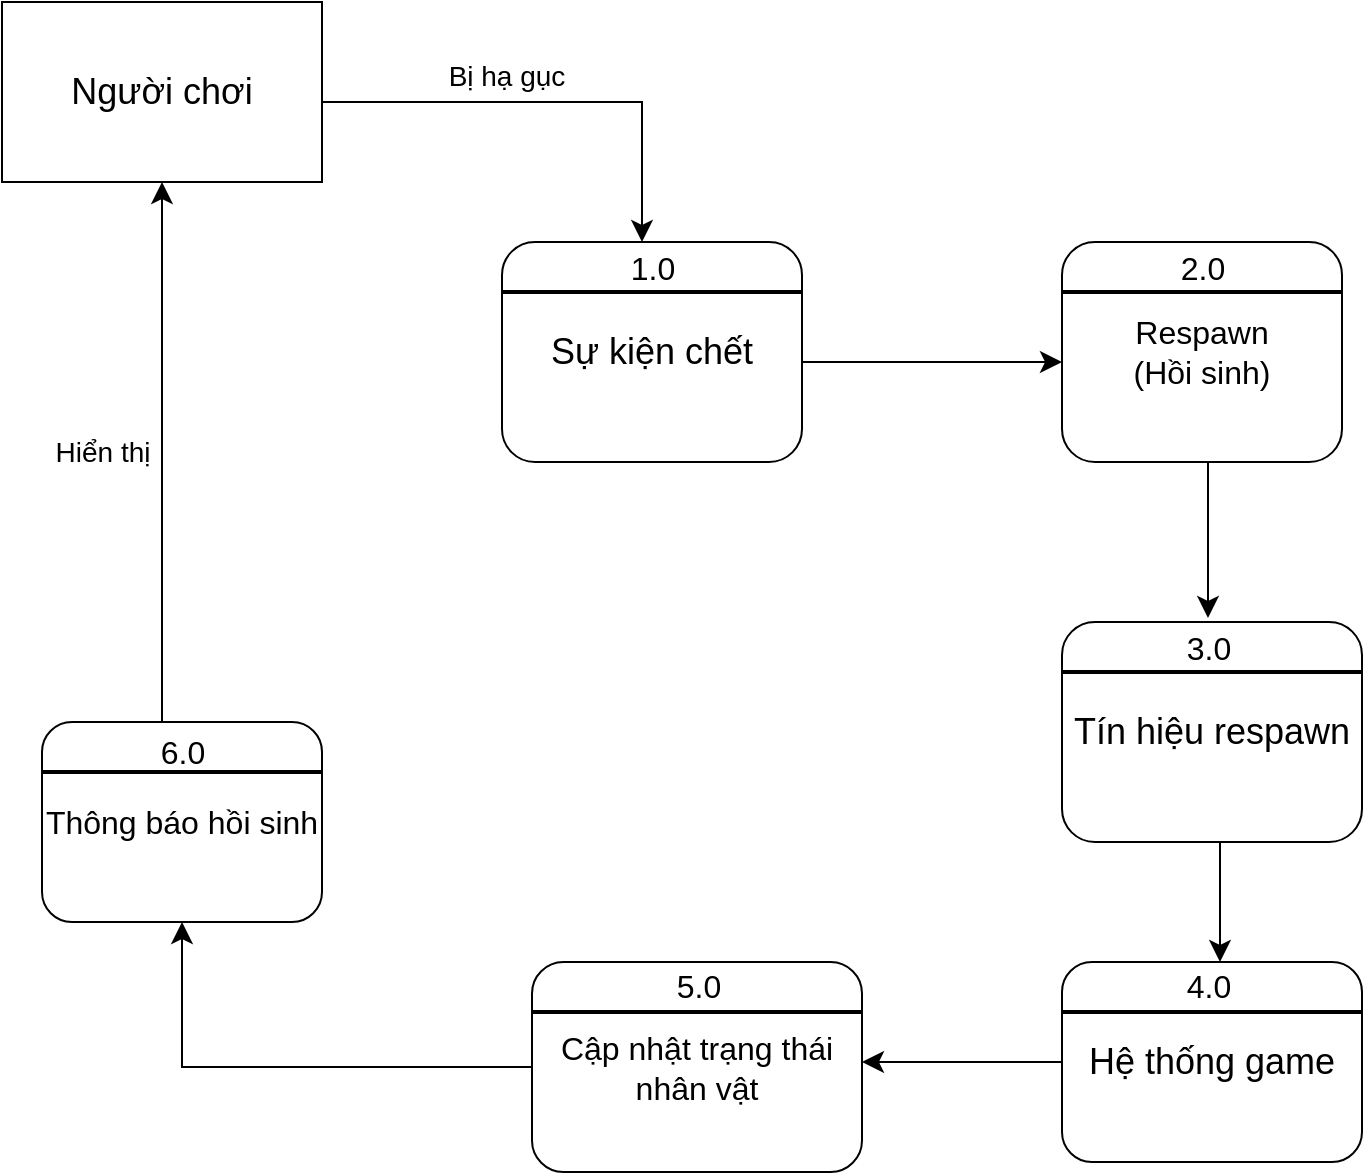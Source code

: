 <mxfile version="22.1.11" type="github">
  <diagram name="Page-1" id="Z7k3q4b2fMeRjvXkRtfo">
    <mxGraphModel dx="1840" dy="799" grid="1" gridSize="10" guides="1" tooltips="1" connect="1" arrows="1" fold="1" page="1" pageScale="1" pageWidth="850" pageHeight="1100" math="0" shadow="0">
      <root>
        <mxCell id="0" />
        <mxCell id="1" parent="0" />
        <mxCell id="01EeXhT7YWaGcu1_lApe-1" value="&lt;font style=&quot;font-size: 18px;&quot;&gt;Người chơi&lt;/font&gt;" style="rounded=0;whiteSpace=wrap;html=1;" vertex="1" parent="1">
          <mxGeometry x="40" y="40" width="160" height="90" as="geometry" />
        </mxCell>
        <mxCell id="01EeXhT7YWaGcu1_lApe-2" value="" style="edgeStyle=segmentEdgeStyle;endArrow=classic;html=1;curved=0;rounded=0;endSize=8;startSize=8;" edge="1" parent="1">
          <mxGeometry width="50" height="50" relative="1" as="geometry">
            <mxPoint x="200" y="90" as="sourcePoint" />
            <mxPoint x="360" y="160" as="targetPoint" />
          </mxGeometry>
        </mxCell>
        <mxCell id="01EeXhT7YWaGcu1_lApe-3" value="&lt;font style=&quot;font-size: 18px;&quot;&gt;Sự kiện chết&lt;/font&gt;" style="rounded=1;whiteSpace=wrap;html=1;" vertex="1" parent="1">
          <mxGeometry x="290" y="160" width="150" height="110" as="geometry" />
        </mxCell>
        <mxCell id="01EeXhT7YWaGcu1_lApe-4" value="" style="line;strokeWidth=2;html=1;" vertex="1" parent="1">
          <mxGeometry x="290" y="180" width="150" height="10" as="geometry" />
        </mxCell>
        <mxCell id="01EeXhT7YWaGcu1_lApe-5" value="&lt;font style=&quot;font-size: 16px;&quot;&gt;1.0&lt;/font&gt;" style="text;html=1;align=center;verticalAlign=middle;resizable=0;points=[];autosize=1;strokeColor=none;fillColor=none;" vertex="1" parent="1">
          <mxGeometry x="340" y="158" width="50" height="30" as="geometry" />
        </mxCell>
        <mxCell id="01EeXhT7YWaGcu1_lApe-6" value="&lt;font style=&quot;font-size: 14px;&quot;&gt;Bị hạ gục&lt;/font&gt;" style="text;html=1;align=center;verticalAlign=middle;resizable=0;points=[];autosize=1;strokeColor=none;fillColor=none;" vertex="1" parent="1">
          <mxGeometry x="252" y="62" width="80" height="30" as="geometry" />
        </mxCell>
        <mxCell id="01EeXhT7YWaGcu1_lApe-7" value="&lt;font style=&quot;font-size: 16px;&quot;&gt;Respawn&lt;br&gt;(Hồi sinh)&lt;br&gt;&lt;/font&gt;" style="rounded=1;whiteSpace=wrap;html=1;" vertex="1" parent="1">
          <mxGeometry x="570" y="160" width="140" height="110" as="geometry" />
        </mxCell>
        <mxCell id="01EeXhT7YWaGcu1_lApe-8" value="" style="line;strokeWidth=2;html=1;" vertex="1" parent="1">
          <mxGeometry x="570" y="180" width="140" height="10" as="geometry" />
        </mxCell>
        <mxCell id="01EeXhT7YWaGcu1_lApe-9" value="&lt;font style=&quot;font-size: 16px;&quot;&gt;2.0&lt;/font&gt;" style="text;html=1;align=center;verticalAlign=middle;resizable=0;points=[];autosize=1;strokeColor=none;fillColor=none;" vertex="1" parent="1">
          <mxGeometry x="615" y="158" width="50" height="30" as="geometry" />
        </mxCell>
        <mxCell id="01EeXhT7YWaGcu1_lApe-11" value="" style="edgeStyle=segmentEdgeStyle;endArrow=classic;html=1;curved=0;rounded=0;endSize=8;startSize=8;" edge="1" parent="1" target="01EeXhT7YWaGcu1_lApe-7">
          <mxGeometry width="50" height="50" relative="1" as="geometry">
            <mxPoint x="440" y="220" as="sourcePoint" />
            <mxPoint x="520" y="220" as="targetPoint" />
          </mxGeometry>
        </mxCell>
        <mxCell id="01EeXhT7YWaGcu1_lApe-12" value="&lt;font style=&quot;font-size: 18px;&quot;&gt;Tín hiệu respawn&lt;/font&gt;" style="rounded=1;whiteSpace=wrap;html=1;" vertex="1" parent="1">
          <mxGeometry x="570" y="350" width="150" height="110" as="geometry" />
        </mxCell>
        <mxCell id="01EeXhT7YWaGcu1_lApe-13" value="" style="line;strokeWidth=2;html=1;" vertex="1" parent="1">
          <mxGeometry x="570" y="370" width="150" height="10" as="geometry" />
        </mxCell>
        <mxCell id="01EeXhT7YWaGcu1_lApe-14" value="&lt;font style=&quot;font-size: 16px;&quot;&gt;3.0&lt;/font&gt;" style="text;html=1;align=center;verticalAlign=middle;resizable=0;points=[];autosize=1;strokeColor=none;fillColor=none;" vertex="1" parent="1">
          <mxGeometry x="618" y="348" width="50" height="30" as="geometry" />
        </mxCell>
        <mxCell id="01EeXhT7YWaGcu1_lApe-15" value="" style="edgeStyle=segmentEdgeStyle;endArrow=classic;html=1;curved=0;rounded=0;endSize=8;startSize=8;exitX=0.5;exitY=1;exitDx=0;exitDy=0;" edge="1" parent="1" source="01EeXhT7YWaGcu1_lApe-7" target="01EeXhT7YWaGcu1_lApe-14">
          <mxGeometry width="50" height="50" relative="1" as="geometry">
            <mxPoint x="690" y="300" as="sourcePoint" />
            <mxPoint x="740" y="250" as="targetPoint" />
          </mxGeometry>
        </mxCell>
        <mxCell id="01EeXhT7YWaGcu1_lApe-16" value="&lt;font style=&quot;font-size: 18px;&quot;&gt;Hệ thống game&lt;/font&gt;" style="rounded=1;whiteSpace=wrap;html=1;" vertex="1" parent="1">
          <mxGeometry x="570" y="520" width="150" height="100" as="geometry" />
        </mxCell>
        <mxCell id="01EeXhT7YWaGcu1_lApe-17" value="" style="line;strokeWidth=2;html=1;" vertex="1" parent="1">
          <mxGeometry x="570" y="540" width="150" height="10" as="geometry" />
        </mxCell>
        <mxCell id="01EeXhT7YWaGcu1_lApe-18" value="&lt;font style=&quot;font-size: 16px;&quot;&gt;4.0&lt;/font&gt;" style="text;html=1;align=center;verticalAlign=middle;resizable=0;points=[];autosize=1;strokeColor=none;fillColor=none;" vertex="1" parent="1">
          <mxGeometry x="618" y="517" width="50" height="30" as="geometry" />
        </mxCell>
        <mxCell id="01EeXhT7YWaGcu1_lApe-19" value="" style="edgeStyle=segmentEdgeStyle;endArrow=classic;html=1;curved=0;rounded=0;endSize=8;startSize=8;exitX=0.5;exitY=1;exitDx=0;exitDy=0;" edge="1" parent="1" source="01EeXhT7YWaGcu1_lApe-12">
          <mxGeometry width="50" height="50" relative="1" as="geometry">
            <mxPoint x="700" y="500" as="sourcePoint" />
            <mxPoint x="649" y="520" as="targetPoint" />
          </mxGeometry>
        </mxCell>
        <mxCell id="01EeXhT7YWaGcu1_lApe-20" value="&lt;font style=&quot;font-size: 16px;&quot;&gt;Cập nhật trạng thái nhân vật&lt;/font&gt;" style="rounded=1;whiteSpace=wrap;html=1;" vertex="1" parent="1">
          <mxGeometry x="305" y="520" width="165" height="105" as="geometry" />
        </mxCell>
        <mxCell id="01EeXhT7YWaGcu1_lApe-22" value="" style="line;strokeWidth=2;html=1;" vertex="1" parent="1">
          <mxGeometry x="305" y="540" width="165" height="10" as="geometry" />
        </mxCell>
        <mxCell id="01EeXhT7YWaGcu1_lApe-23" value="&lt;font style=&quot;font-size: 16px;&quot;&gt;5.0&lt;/font&gt;" style="text;html=1;align=center;verticalAlign=middle;resizable=0;points=[];autosize=1;strokeColor=none;fillColor=none;" vertex="1" parent="1">
          <mxGeometry x="362.5" y="517" width="50" height="30" as="geometry" />
        </mxCell>
        <mxCell id="01EeXhT7YWaGcu1_lApe-24" value="" style="edgeStyle=segmentEdgeStyle;endArrow=classic;html=1;curved=0;rounded=0;endSize=8;startSize=8;exitX=0;exitY=0.5;exitDx=0;exitDy=0;" edge="1" parent="1" source="01EeXhT7YWaGcu1_lApe-16" target="01EeXhT7YWaGcu1_lApe-20">
          <mxGeometry width="50" height="50" relative="1" as="geometry">
            <mxPoint x="480" y="517" as="sourcePoint" />
            <mxPoint x="530" y="467" as="targetPoint" />
          </mxGeometry>
        </mxCell>
        <mxCell id="01EeXhT7YWaGcu1_lApe-25" value="&lt;font style=&quot;font-size: 16px;&quot;&gt;Thông báo hồi sinh&lt;/font&gt;" style="rounded=1;whiteSpace=wrap;html=1;" vertex="1" parent="1">
          <mxGeometry x="60" y="400" width="140" height="100" as="geometry" />
        </mxCell>
        <mxCell id="01EeXhT7YWaGcu1_lApe-26" value="" style="line;strokeWidth=2;html=1;" vertex="1" parent="1">
          <mxGeometry x="60" y="420" width="140" height="10" as="geometry" />
        </mxCell>
        <mxCell id="01EeXhT7YWaGcu1_lApe-27" value="&lt;font style=&quot;font-size: 16px;&quot;&gt;6.0&lt;/font&gt;" style="text;html=1;align=center;verticalAlign=middle;resizable=0;points=[];autosize=1;strokeColor=none;fillColor=none;" vertex="1" parent="1">
          <mxGeometry x="105" y="400" width="50" height="30" as="geometry" />
        </mxCell>
        <mxCell id="01EeXhT7YWaGcu1_lApe-28" value="" style="edgeStyle=segmentEdgeStyle;endArrow=classic;html=1;curved=0;rounded=0;endSize=8;startSize=8;exitX=0;exitY=0.5;exitDx=0;exitDy=0;" edge="1" parent="1" source="01EeXhT7YWaGcu1_lApe-20">
          <mxGeometry width="50" height="50" relative="1" as="geometry">
            <mxPoint x="80" y="550" as="sourcePoint" />
            <mxPoint x="130" y="500" as="targetPoint" />
          </mxGeometry>
        </mxCell>
        <mxCell id="01EeXhT7YWaGcu1_lApe-29" value="" style="edgeStyle=segmentEdgeStyle;endArrow=classic;html=1;curved=0;rounded=0;endSize=8;startSize=8;exitX=0.3;exitY=0;exitDx=0;exitDy=0;exitPerimeter=0;" edge="1" parent="1" source="01EeXhT7YWaGcu1_lApe-27">
          <mxGeometry width="50" height="50" relative="1" as="geometry">
            <mxPoint x="70" y="180" as="sourcePoint" />
            <mxPoint x="120" y="130" as="targetPoint" />
          </mxGeometry>
        </mxCell>
        <mxCell id="01EeXhT7YWaGcu1_lApe-30" value="&lt;font style=&quot;font-size: 14px;&quot;&gt;Hiển thị&lt;/font&gt;" style="text;html=1;align=center;verticalAlign=middle;resizable=0;points=[];autosize=1;strokeColor=none;fillColor=none;" vertex="1" parent="1">
          <mxGeometry x="55" y="250" width="70" height="30" as="geometry" />
        </mxCell>
      </root>
    </mxGraphModel>
  </diagram>
</mxfile>
